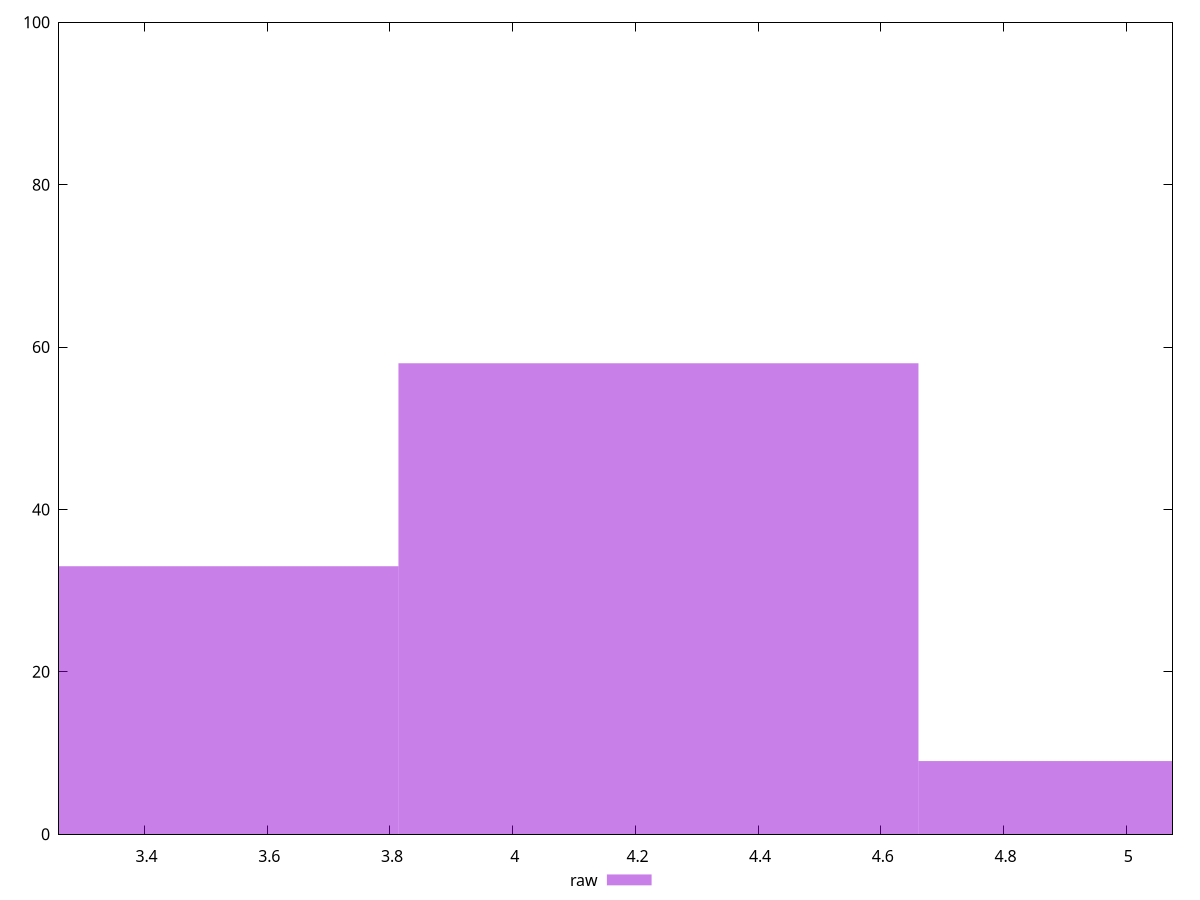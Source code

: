 reset

$raw <<EOF
4.237607040235959 58
3.390085632188767 33
5.08512844828315 9
EOF

set key outside below
set boxwidth 0.8475214080471918
set xrange [3.2605999999999997:5.0754]
set yrange [0:100]
set style fill transparent solid 0.5 noborder
set terminal svg size 640, 490 enhanced background rgb 'white'
set output "report_00007_2020-12-11T15:55:29.892Z/network-server-latency/samples/pages+cached+noexternal+nofonts+nosvg+noimg/raw/histogram.svg"

plot $raw title "raw" with boxes

reset
